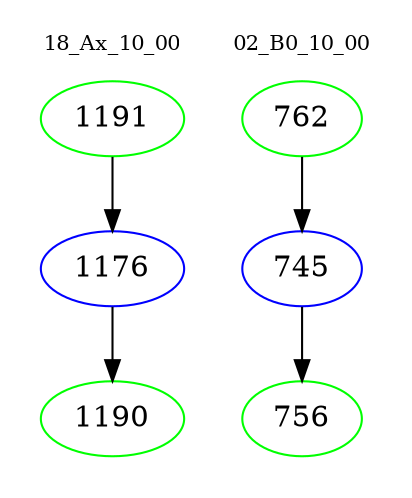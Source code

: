 digraph{
subgraph cluster_0 {
color = white
label = "18_Ax_10_00";
fontsize=10;
T0_1191 [label="1191", color="green"]
T0_1191 -> T0_1176 [color="black"]
T0_1176 [label="1176", color="blue"]
T0_1176 -> T0_1190 [color="black"]
T0_1190 [label="1190", color="green"]
}
subgraph cluster_1 {
color = white
label = "02_B0_10_00";
fontsize=10;
T1_762 [label="762", color="green"]
T1_762 -> T1_745 [color="black"]
T1_745 [label="745", color="blue"]
T1_745 -> T1_756 [color="black"]
T1_756 [label="756", color="green"]
}
}
